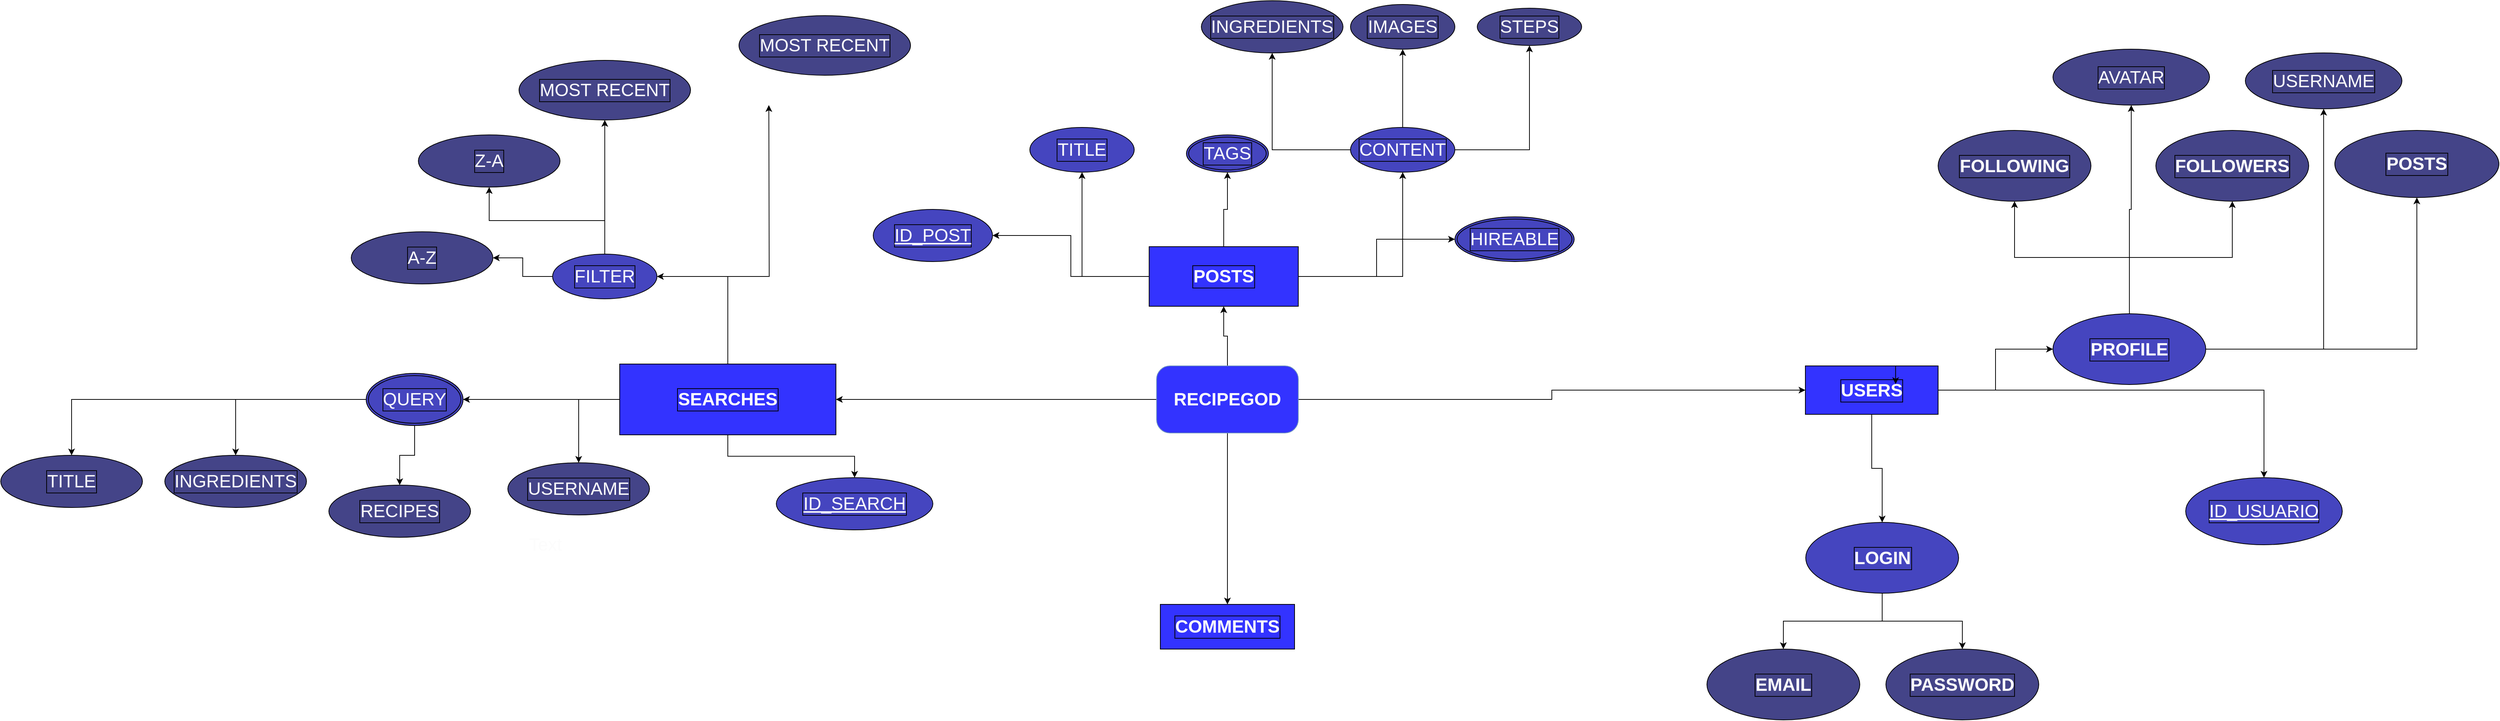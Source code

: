 <mxfile version="18.1.2" type="github">
  <diagram id="pM6Mw5r_kHdCX4o6W51L" name="Page-1">
    <mxGraphModel dx="4462" dy="2648" grid="1" gridSize="10" guides="1" tooltips="1" connect="1" arrows="1" fold="1" page="1" pageScale="1" pageWidth="850" pageHeight="1100" math="0" shadow="0">
      <root>
        <mxCell id="0" />
        <mxCell id="1" parent="0" />
        <mxCell id="16dyO4OcK8zkG5f7qzQN-3" value="" style="edgeStyle=orthogonalEdgeStyle;rounded=0;orthogonalLoop=1;jettySize=auto;html=1;fontSize=17;fontColor=#FCFCFC;" edge="1" parent="1" source="16dyO4OcK8zkG5f7qzQN-1" target="16dyO4OcK8zkG5f7qzQN-23">
          <mxGeometry relative="1" as="geometry">
            <mxPoint x="790" y="175" as="targetPoint" />
          </mxGeometry>
        </mxCell>
        <mxCell id="16dyO4OcK8zkG5f7qzQN-5" value="" style="edgeStyle=orthogonalEdgeStyle;rounded=0;orthogonalLoop=1;jettySize=auto;html=1;fontSize=24;fontColor=#FCFCFC;" edge="1" parent="1" source="16dyO4OcK8zkG5f7qzQN-1" target="16dyO4OcK8zkG5f7qzQN-26">
          <mxGeometry relative="1" as="geometry">
            <mxPoint x="605" y="50" as="targetPoint" />
          </mxGeometry>
        </mxCell>
        <mxCell id="16dyO4OcK8zkG5f7qzQN-9" value="" style="edgeStyle=orthogonalEdgeStyle;rounded=0;orthogonalLoop=1;jettySize=auto;html=1;fontSize=24;fontColor=#FCFCFC;" edge="1" parent="1" source="16dyO4OcK8zkG5f7qzQN-1" target="16dyO4OcK8zkG5f7qzQN-22">
          <mxGeometry relative="1" as="geometry">
            <mxPoint x="430" y="175" as="targetPoint" />
          </mxGeometry>
        </mxCell>
        <mxCell id="16dyO4OcK8zkG5f7qzQN-11" value="" style="edgeStyle=orthogonalEdgeStyle;rounded=0;orthogonalLoop=1;jettySize=auto;html=1;fontSize=24;fontColor=#FCFCFC;" edge="1" parent="1" source="16dyO4OcK8zkG5f7qzQN-1" target="16dyO4OcK8zkG5f7qzQN-24">
          <mxGeometry relative="1" as="geometry">
            <mxPoint x="605" y="300" as="targetPoint" />
          </mxGeometry>
        </mxCell>
        <mxCell id="16dyO4OcK8zkG5f7qzQN-1" value="&lt;b&gt;&lt;font style=&quot;font-size: 24px;&quot;&gt;RECIPEGOD&lt;/font&gt;&lt;/b&gt;" style="rounded=1;whiteSpace=wrap;html=1;arcSize=20;fillColor=#3333FF;strokeColor=#6c8ebf;fontColor=#FCFCFC;" vertex="1" parent="1">
          <mxGeometry x="510" y="130" width="190" height="90" as="geometry" />
        </mxCell>
        <mxCell id="16dyO4OcK8zkG5f7qzQN-21" value="TAGS" style="ellipse;shape=doubleEllipse;margin=3;whiteSpace=wrap;html=1;align=center;shadow=0;labelBorderColor=default;fontSize=24;fontColor=#FCFCFC;fillColor=#4545BF;gradientColor=none;" vertex="1" parent="1">
          <mxGeometry x="550" y="-180" width="110" height="50" as="geometry" />
        </mxCell>
        <mxCell id="16dyO4OcK8zkG5f7qzQN-82" style="edgeStyle=orthogonalEdgeStyle;rounded=0;orthogonalLoop=1;jettySize=auto;html=1;fontSize=24;fontColor=#FCFCFC;" edge="1" parent="1" source="16dyO4OcK8zkG5f7qzQN-22" target="16dyO4OcK8zkG5f7qzQN-81">
          <mxGeometry relative="1" as="geometry" />
        </mxCell>
        <mxCell id="16dyO4OcK8zkG5f7qzQN-83" style="edgeStyle=orthogonalEdgeStyle;rounded=0;orthogonalLoop=1;jettySize=auto;html=1;fontSize=24;fontColor=#FCFCFC;" edge="1" parent="1" source="16dyO4OcK8zkG5f7qzQN-22" target="16dyO4OcK8zkG5f7qzQN-93">
          <mxGeometry relative="1" as="geometry">
            <mxPoint x="-370" y="260" as="targetPoint" />
          </mxGeometry>
        </mxCell>
        <mxCell id="16dyO4OcK8zkG5f7qzQN-88" style="edgeStyle=orthogonalEdgeStyle;rounded=0;orthogonalLoop=1;jettySize=auto;html=1;entryX=1;entryY=0.5;entryDx=0;entryDy=0;fontSize=24;fontColor=#FCFCFC;" edge="1" parent="1" source="16dyO4OcK8zkG5f7qzQN-22" target="16dyO4OcK8zkG5f7qzQN-87">
          <mxGeometry relative="1" as="geometry" />
        </mxCell>
        <mxCell id="16dyO4OcK8zkG5f7qzQN-22" value="&lt;b&gt;SEARCHES&lt;/b&gt;" style="whiteSpace=wrap;html=1;align=center;shadow=0;labelBorderColor=default;fontSize=24;fontColor=#FCFCFC;fillColor=#3333FF;gradientColor=none;" vertex="1" parent="1">
          <mxGeometry x="-210" y="127.5" width="290" height="95" as="geometry" />
        </mxCell>
        <mxCell id="16dyO4OcK8zkG5f7qzQN-58" style="edgeStyle=orthogonalEdgeStyle;rounded=0;orthogonalLoop=1;jettySize=auto;html=1;fontSize=24;fontColor=#FCFCFC;" edge="1" parent="1" source="16dyO4OcK8zkG5f7qzQN-23" target="16dyO4OcK8zkG5f7qzQN-59">
          <mxGeometry relative="1" as="geometry">
            <mxPoint x="1483" y="340" as="targetPoint" />
          </mxGeometry>
        </mxCell>
        <mxCell id="16dyO4OcK8zkG5f7qzQN-68" style="edgeStyle=orthogonalEdgeStyle;rounded=0;orthogonalLoop=1;jettySize=auto;html=1;fontSize=24;fontColor=#FCFCFC;" edge="1" parent="1" source="16dyO4OcK8zkG5f7qzQN-23" target="16dyO4OcK8zkG5f7qzQN-67">
          <mxGeometry relative="1" as="geometry" />
        </mxCell>
        <mxCell id="16dyO4OcK8zkG5f7qzQN-75" style="edgeStyle=orthogonalEdgeStyle;rounded=0;orthogonalLoop=1;jettySize=auto;html=1;fontSize=24;fontColor=#FCFCFC;" edge="1" parent="1" source="16dyO4OcK8zkG5f7qzQN-23" target="16dyO4OcK8zkG5f7qzQN-76">
          <mxGeometry relative="1" as="geometry">
            <mxPoint x="1820" y="310" as="targetPoint" />
          </mxGeometry>
        </mxCell>
        <mxCell id="16dyO4OcK8zkG5f7qzQN-23" value="&lt;b style=&quot;font-size: 12px;&quot;&gt;&lt;font style=&quot;font-size: 24px;&quot;&gt;USERS&lt;/font&gt;&lt;/b&gt;" style="whiteSpace=wrap;html=1;align=center;shadow=0;labelBorderColor=default;fontSize=24;fontColor=#FCFCFC;fillColor=#3333FF;gradientColor=none;" vertex="1" parent="1">
          <mxGeometry x="1380" y="130" width="178" height="65" as="geometry" />
        </mxCell>
        <mxCell id="16dyO4OcK8zkG5f7qzQN-24" value="&lt;b&gt;COMMENTS&lt;/b&gt;" style="whiteSpace=wrap;html=1;align=center;shadow=0;labelBorderColor=default;fontSize=24;fontColor=#FCFCFC;fillColor=#3333FF;gradientColor=none;" vertex="1" parent="1">
          <mxGeometry x="515" y="450" width="180" height="60" as="geometry" />
        </mxCell>
        <mxCell id="16dyO4OcK8zkG5f7qzQN-27" style="edgeStyle=orthogonalEdgeStyle;rounded=0;orthogonalLoop=1;jettySize=auto;html=1;entryX=0.5;entryY=1;entryDx=0;entryDy=0;fontSize=24;fontColor=#FCFCFC;" edge="1" parent="1" source="16dyO4OcK8zkG5f7qzQN-26" target="16dyO4OcK8zkG5f7qzQN-21">
          <mxGeometry relative="1" as="geometry" />
        </mxCell>
        <mxCell id="16dyO4OcK8zkG5f7qzQN-35" style="edgeStyle=orthogonalEdgeStyle;rounded=0;orthogonalLoop=1;jettySize=auto;html=1;fontSize=24;fontColor=#FCFCFC;" edge="1" parent="1" source="16dyO4OcK8zkG5f7qzQN-26" target="16dyO4OcK8zkG5f7qzQN-34">
          <mxGeometry relative="1" as="geometry" />
        </mxCell>
        <mxCell id="16dyO4OcK8zkG5f7qzQN-37" style="edgeStyle=orthogonalEdgeStyle;rounded=0;orthogonalLoop=1;jettySize=auto;html=1;fontSize=24;fontColor=#FCFCFC;" edge="1" parent="1" source="16dyO4OcK8zkG5f7qzQN-26" target="16dyO4OcK8zkG5f7qzQN-36">
          <mxGeometry relative="1" as="geometry" />
        </mxCell>
        <mxCell id="16dyO4OcK8zkG5f7qzQN-43" style="edgeStyle=orthogonalEdgeStyle;rounded=0;orthogonalLoop=1;jettySize=auto;html=1;fontSize=24;fontColor=#FCFCFC;" edge="1" parent="1" source="16dyO4OcK8zkG5f7qzQN-26" target="16dyO4OcK8zkG5f7qzQN-41">
          <mxGeometry relative="1" as="geometry" />
        </mxCell>
        <mxCell id="16dyO4OcK8zkG5f7qzQN-45" style="edgeStyle=orthogonalEdgeStyle;rounded=0;orthogonalLoop=1;jettySize=auto;html=1;fontSize=24;fontColor=#FCFCFC;" edge="1" parent="1" source="16dyO4OcK8zkG5f7qzQN-26" target="16dyO4OcK8zkG5f7qzQN-38">
          <mxGeometry relative="1" as="geometry" />
        </mxCell>
        <mxCell id="16dyO4OcK8zkG5f7qzQN-26" value="&lt;b&gt;POSTS&lt;/b&gt;" style="whiteSpace=wrap;html=1;align=center;shadow=0;labelBorderColor=default;fontSize=24;fontColor=#FCFCFC;fillColor=#3333FF;gradientColor=none;" vertex="1" parent="1">
          <mxGeometry x="500" y="-30" width="200" height="80" as="geometry" />
        </mxCell>
        <mxCell id="16dyO4OcK8zkG5f7qzQN-34" value="TITLE" style="ellipse;whiteSpace=wrap;html=1;align=center;shadow=0;labelBorderColor=default;fontSize=24;fontColor=#FCFCFC;fillColor=#4545BF;gradientColor=none;" vertex="1" parent="1">
          <mxGeometry x="340" y="-190" width="140" height="60" as="geometry" />
        </mxCell>
        <mxCell id="16dyO4OcK8zkG5f7qzQN-46" style="edgeStyle=orthogonalEdgeStyle;rounded=0;orthogonalLoop=1;jettySize=auto;html=1;fontSize=24;fontColor=#FCFCFC;" edge="1" parent="1" source="16dyO4OcK8zkG5f7qzQN-36" target="16dyO4OcK8zkG5f7qzQN-47">
          <mxGeometry relative="1" as="geometry">
            <mxPoint x="840" y="-270.0" as="targetPoint" />
          </mxGeometry>
        </mxCell>
        <mxCell id="16dyO4OcK8zkG5f7qzQN-50" style="edgeStyle=orthogonalEdgeStyle;rounded=0;orthogonalLoop=1;jettySize=auto;html=1;fontSize=24;fontColor=#FCFCFC;" edge="1" parent="1" source="16dyO4OcK8zkG5f7qzQN-36" target="16dyO4OcK8zkG5f7qzQN-49">
          <mxGeometry relative="1" as="geometry" />
        </mxCell>
        <mxCell id="16dyO4OcK8zkG5f7qzQN-51" style="edgeStyle=orthogonalEdgeStyle;rounded=0;orthogonalLoop=1;jettySize=auto;html=1;fontSize=24;fontColor=#FCFCFC;" edge="1" parent="1" source="16dyO4OcK8zkG5f7qzQN-36" target="16dyO4OcK8zkG5f7qzQN-48">
          <mxGeometry relative="1" as="geometry" />
        </mxCell>
        <mxCell id="16dyO4OcK8zkG5f7qzQN-36" value="CONTENT" style="ellipse;whiteSpace=wrap;html=1;align=center;shadow=0;labelBorderColor=default;fontSize=24;fontColor=#FCFCFC;fillColor=#4545BF;gradientColor=none;" vertex="1" parent="1">
          <mxGeometry x="770" y="-190" width="140" height="60" as="geometry" />
        </mxCell>
        <mxCell id="16dyO4OcK8zkG5f7qzQN-38" value="HIREABLE" style="ellipse;shape=doubleEllipse;margin=3;whiteSpace=wrap;html=1;align=center;shadow=0;labelBorderColor=default;fontSize=24;fontColor=#FCFCFC;fillColor=#4545BF;gradientColor=none;" vertex="1" parent="1">
          <mxGeometry x="910" y="-70" width="160" height="60" as="geometry" />
        </mxCell>
        <mxCell id="16dyO4OcK8zkG5f7qzQN-41" value="ID_POST" style="ellipse;whiteSpace=wrap;html=1;align=center;fontStyle=4;shadow=0;labelBorderColor=default;fontSize=24;fontColor=#FCFCFC;fillColor=#4545BF;gradientColor=none;" vertex="1" parent="1">
          <mxGeometry x="130" y="-80" width="160" height="70" as="geometry" />
        </mxCell>
        <mxCell id="16dyO4OcK8zkG5f7qzQN-47" value="IMAGES" style="ellipse;whiteSpace=wrap;html=1;align=center;shadow=0;labelBorderColor=default;fontSize=24;fontColor=#FCFCFC;fillColor=#444488;gradientColor=none;" vertex="1" parent="1">
          <mxGeometry x="770" y="-355" width="140" height="60" as="geometry" />
        </mxCell>
        <mxCell id="16dyO4OcK8zkG5f7qzQN-48" value="STEPS" style="ellipse;whiteSpace=wrap;html=1;align=center;shadow=0;labelBorderColor=default;fontSize=24;fontColor=#FCFCFC;fillColor=#444488;gradientColor=none;" vertex="1" parent="1">
          <mxGeometry x="940" y="-350" width="140" height="50" as="geometry" />
        </mxCell>
        <mxCell id="16dyO4OcK8zkG5f7qzQN-49" value="INGREDIENTS" style="ellipse;whiteSpace=wrap;html=1;align=center;shadow=0;labelBorderColor=default;fontSize=24;fontColor=#FCFCFC;fillColor=#444488;gradientColor=none;" vertex="1" parent="1">
          <mxGeometry x="570" y="-360" width="190" height="70" as="geometry" />
        </mxCell>
        <mxCell id="16dyO4OcK8zkG5f7qzQN-52" value="&lt;b&gt;FOLLOWERS&lt;/b&gt;" style="ellipse;whiteSpace=wrap;html=1;fontSize=24;fillColor=#444488;fontColor=#FCFCFC;shadow=0;labelBorderColor=default;gradientColor=none;" vertex="1" parent="1">
          <mxGeometry x="1850" y="-186" width="205" height="95" as="geometry" />
        </mxCell>
        <mxCell id="16dyO4OcK8zkG5f7qzQN-54" value="&lt;b&gt;FOLLOWING&lt;/b&gt;" style="ellipse;whiteSpace=wrap;html=1;fontSize=24;fillColor=#444488;fontColor=#FCFCFC;shadow=0;labelBorderColor=default;gradientColor=none;" vertex="1" parent="1">
          <mxGeometry x="1558" y="-186" width="205" height="95" as="geometry" />
        </mxCell>
        <mxCell id="16dyO4OcK8zkG5f7qzQN-55" value="&lt;b&gt;POSTS&lt;/b&gt;" style="ellipse;whiteSpace=wrap;html=1;fontSize=24;fillColor=#444488;fontColor=#FCFCFC;shadow=0;labelBorderColor=default;gradientColor=none;" vertex="1" parent="1">
          <mxGeometry x="2090" y="-186" width="220" height="90" as="geometry" />
        </mxCell>
        <mxCell id="16dyO4OcK8zkG5f7qzQN-61" value="" style="edgeStyle=orthogonalEdgeStyle;rounded=0;orthogonalLoop=1;jettySize=auto;html=1;fontSize=24;fontColor=#FCFCFC;" edge="1" parent="1" source="16dyO4OcK8zkG5f7qzQN-59" target="16dyO4OcK8zkG5f7qzQN-60">
          <mxGeometry relative="1" as="geometry" />
        </mxCell>
        <mxCell id="16dyO4OcK8zkG5f7qzQN-62" style="edgeStyle=orthogonalEdgeStyle;rounded=0;orthogonalLoop=1;jettySize=auto;html=1;fontSize=24;fontColor=#FCFCFC;" edge="1" parent="1" source="16dyO4OcK8zkG5f7qzQN-59" target="16dyO4OcK8zkG5f7qzQN-63">
          <mxGeometry relative="1" as="geometry">
            <mxPoint x="1578" y="510" as="targetPoint" />
          </mxGeometry>
        </mxCell>
        <mxCell id="16dyO4OcK8zkG5f7qzQN-59" value="&lt;b&gt;LOGIN&lt;/b&gt;" style="ellipse;whiteSpace=wrap;html=1;fontSize=24;fillColor=#4545BF;fontColor=#FCFCFC;shadow=0;labelBorderColor=default;gradientColor=none;" vertex="1" parent="1">
          <mxGeometry x="1380.5" y="340" width="205" height="95" as="geometry" />
        </mxCell>
        <mxCell id="16dyO4OcK8zkG5f7qzQN-60" value="&lt;b&gt;EMAIL&lt;/b&gt;" style="ellipse;whiteSpace=wrap;html=1;fontSize=24;fillColor=#444488;fontColor=#FCFCFC;shadow=0;labelBorderColor=default;gradientColor=none;" vertex="1" parent="1">
          <mxGeometry x="1248" y="510" width="205" height="95" as="geometry" />
        </mxCell>
        <mxCell id="16dyO4OcK8zkG5f7qzQN-63" value="&lt;b&gt;PASSWORD&lt;/b&gt;" style="ellipse;whiteSpace=wrap;html=1;fontSize=24;fillColor=#444488;fontColor=#FCFCFC;shadow=0;labelBorderColor=default;gradientColor=none;" vertex="1" parent="1">
          <mxGeometry x="1488" y="510" width="205" height="95" as="geometry" />
        </mxCell>
        <mxCell id="16dyO4OcK8zkG5f7qzQN-70" style="edgeStyle=orthogonalEdgeStyle;rounded=0;orthogonalLoop=1;jettySize=auto;html=1;entryX=0.5;entryY=1;entryDx=0;entryDy=0;fontSize=24;fontColor=#FCFCFC;" edge="1" parent="1" source="16dyO4OcK8zkG5f7qzQN-67" target="16dyO4OcK8zkG5f7qzQN-52">
          <mxGeometry relative="1" as="geometry" />
        </mxCell>
        <mxCell id="16dyO4OcK8zkG5f7qzQN-72" style="edgeStyle=orthogonalEdgeStyle;rounded=0;orthogonalLoop=1;jettySize=auto;html=1;fontSize=24;fontColor=#FCFCFC;" edge="1" parent="1" source="16dyO4OcK8zkG5f7qzQN-67" target="16dyO4OcK8zkG5f7qzQN-54">
          <mxGeometry relative="1" as="geometry" />
        </mxCell>
        <mxCell id="16dyO4OcK8zkG5f7qzQN-74" style="edgeStyle=orthogonalEdgeStyle;rounded=0;orthogonalLoop=1;jettySize=auto;html=1;entryX=0.5;entryY=1;entryDx=0;entryDy=0;fontSize=24;fontColor=#FCFCFC;" edge="1" parent="1" source="16dyO4OcK8zkG5f7qzQN-67" target="16dyO4OcK8zkG5f7qzQN-55">
          <mxGeometry relative="1" as="geometry" />
        </mxCell>
        <mxCell id="16dyO4OcK8zkG5f7qzQN-78" style="edgeStyle=orthogonalEdgeStyle;rounded=0;orthogonalLoop=1;jettySize=auto;html=1;fontSize=24;fontColor=#FCFCFC;" edge="1" parent="1" source="16dyO4OcK8zkG5f7qzQN-67" target="16dyO4OcK8zkG5f7qzQN-79">
          <mxGeometry relative="1" as="geometry">
            <mxPoint x="1410" y="-110" as="targetPoint" />
          </mxGeometry>
        </mxCell>
        <mxCell id="16dyO4OcK8zkG5f7qzQN-102" style="edgeStyle=orthogonalEdgeStyle;rounded=0;orthogonalLoop=1;jettySize=auto;html=1;fontSize=24;fontColor=#FCFCFC;" edge="1" parent="1" source="16dyO4OcK8zkG5f7qzQN-67" target="16dyO4OcK8zkG5f7qzQN-101">
          <mxGeometry relative="1" as="geometry" />
        </mxCell>
        <mxCell id="16dyO4OcK8zkG5f7qzQN-67" value="&lt;b&gt;PROFILE&lt;/b&gt;" style="ellipse;whiteSpace=wrap;html=1;fontSize=24;fillColor=#4545BF;fontColor=#FCFCFC;shadow=0;labelBorderColor=default;gradientColor=none;" vertex="1" parent="1">
          <mxGeometry x="1712" y="60" width="205" height="95" as="geometry" />
        </mxCell>
        <mxCell id="16dyO4OcK8zkG5f7qzQN-76" value="ID_USUARIO" style="ellipse;whiteSpace=wrap;html=1;align=center;fontStyle=4;shadow=0;labelBorderColor=default;fontSize=24;fontColor=#FCFCFC;fillColor=#4545BF;gradientColor=none;" vertex="1" parent="1">
          <mxGeometry x="1890" y="280" width="210" height="90" as="geometry" />
        </mxCell>
        <mxCell id="16dyO4OcK8zkG5f7qzQN-79" value="AVATAR" style="ellipse;whiteSpace=wrap;html=1;align=center;shadow=0;labelBorderColor=default;fontSize=24;fontColor=#FCFCFC;fillColor=#444488;gradientColor=none;" vertex="1" parent="1">
          <mxGeometry x="1712" y="-295" width="210" height="75" as="geometry" />
        </mxCell>
        <mxCell id="16dyO4OcK8zkG5f7qzQN-80" style="edgeStyle=orthogonalEdgeStyle;rounded=0;orthogonalLoop=1;jettySize=auto;html=1;exitX=0.75;exitY=0;exitDx=0;exitDy=0;entryX=0.68;entryY=0.375;entryDx=0;entryDy=0;entryPerimeter=0;fontSize=24;fontColor=#FCFCFC;" edge="1" parent="1" source="16dyO4OcK8zkG5f7qzQN-23" target="16dyO4OcK8zkG5f7qzQN-23">
          <mxGeometry relative="1" as="geometry" />
        </mxCell>
        <mxCell id="16dyO4OcK8zkG5f7qzQN-81" value="ID_SEARCH" style="ellipse;whiteSpace=wrap;html=1;align=center;fontStyle=4;shadow=0;labelBorderColor=default;fontSize=24;fontColor=#FCFCFC;fillColor=#4545BF;gradientColor=none;" vertex="1" parent="1">
          <mxGeometry y="280" width="210" height="70" as="geometry" />
        </mxCell>
        <mxCell id="16dyO4OcK8zkG5f7qzQN-108" style="edgeStyle=orthogonalEdgeStyle;rounded=0;orthogonalLoop=1;jettySize=auto;html=1;fontSize=24;fontColor=#FCFCFC;" edge="1" parent="1" source="16dyO4OcK8zkG5f7qzQN-87" target="16dyO4OcK8zkG5f7qzQN-96">
          <mxGeometry relative="1" as="geometry" />
        </mxCell>
        <mxCell id="16dyO4OcK8zkG5f7qzQN-109" style="edgeStyle=orthogonalEdgeStyle;rounded=0;orthogonalLoop=1;jettySize=auto;html=1;entryX=0.5;entryY=1;entryDx=0;entryDy=0;fontSize=24;fontColor=#FCFCFC;" edge="1" parent="1" source="16dyO4OcK8zkG5f7qzQN-87" target="16dyO4OcK8zkG5f7qzQN-95">
          <mxGeometry relative="1" as="geometry" />
        </mxCell>
        <mxCell id="16dyO4OcK8zkG5f7qzQN-110" style="edgeStyle=orthogonalEdgeStyle;rounded=0;orthogonalLoop=1;jettySize=auto;html=1;fontSize=24;fontColor=#FCFCFC;" edge="1" parent="1" source="16dyO4OcK8zkG5f7qzQN-87" target="16dyO4OcK8zkG5f7qzQN-111">
          <mxGeometry relative="1" as="geometry">
            <mxPoint x="-180" y="-200" as="targetPoint" />
          </mxGeometry>
        </mxCell>
        <mxCell id="16dyO4OcK8zkG5f7qzQN-112" style="edgeStyle=orthogonalEdgeStyle;rounded=0;orthogonalLoop=1;jettySize=auto;html=1;fontSize=24;fontColor=#FCFCFC;" edge="1" parent="1" source="16dyO4OcK8zkG5f7qzQN-87">
          <mxGeometry relative="1" as="geometry">
            <mxPoint x="-10" y="-220" as="targetPoint" />
          </mxGeometry>
        </mxCell>
        <mxCell id="16dyO4OcK8zkG5f7qzQN-87" value="FILTER" style="ellipse;whiteSpace=wrap;html=1;align=center;shadow=0;labelBorderColor=default;fontSize=24;fontColor=#FCFCFC;fillColor=#4545BF;gradientColor=none;" vertex="1" parent="1">
          <mxGeometry x="-300" y="-20" width="140" height="60" as="geometry" />
        </mxCell>
        <mxCell id="16dyO4OcK8zkG5f7qzQN-92" value="Text" style="text;html=1;align=center;verticalAlign=middle;resizable=0;points=[];autosize=1;strokeColor=none;fillColor=none;fontSize=24;fontColor=#FCFCFC;" vertex="1" parent="1">
          <mxGeometry x="-330" y="360" width="40" height="20" as="geometry" />
        </mxCell>
        <mxCell id="16dyO4OcK8zkG5f7qzQN-99" style="edgeStyle=orthogonalEdgeStyle;rounded=0;orthogonalLoop=1;jettySize=auto;html=1;fontSize=24;fontColor=#FCFCFC;entryX=0.5;entryY=0;entryDx=0;entryDy=0;" edge="1" parent="1" source="16dyO4OcK8zkG5f7qzQN-93" target="16dyO4OcK8zkG5f7qzQN-100">
          <mxGeometry relative="1" as="geometry">
            <mxPoint x="-290" y="330" as="targetPoint" />
          </mxGeometry>
        </mxCell>
        <mxCell id="16dyO4OcK8zkG5f7qzQN-104" style="edgeStyle=orthogonalEdgeStyle;rounded=0;orthogonalLoop=1;jettySize=auto;html=1;entryX=0.5;entryY=0;entryDx=0;entryDy=0;fontSize=24;fontColor=#FCFCFC;" edge="1" parent="1" source="16dyO4OcK8zkG5f7qzQN-93" target="16dyO4OcK8zkG5f7qzQN-97">
          <mxGeometry relative="1" as="geometry" />
        </mxCell>
        <mxCell id="16dyO4OcK8zkG5f7qzQN-105" style="edgeStyle=orthogonalEdgeStyle;rounded=0;orthogonalLoop=1;jettySize=auto;html=1;fontSize=24;fontColor=#FCFCFC;" edge="1" parent="1" source="16dyO4OcK8zkG5f7qzQN-93" target="16dyO4OcK8zkG5f7qzQN-98">
          <mxGeometry relative="1" as="geometry" />
        </mxCell>
        <mxCell id="16dyO4OcK8zkG5f7qzQN-106" style="edgeStyle=orthogonalEdgeStyle;rounded=0;orthogonalLoop=1;jettySize=auto;html=1;fontSize=24;fontColor=#FCFCFC;" edge="1" parent="1" source="16dyO4OcK8zkG5f7qzQN-93" target="16dyO4OcK8zkG5f7qzQN-107">
          <mxGeometry relative="1" as="geometry">
            <mxPoint x="-1030" y="250" as="targetPoint" />
          </mxGeometry>
        </mxCell>
        <mxCell id="16dyO4OcK8zkG5f7qzQN-93" value="QUERY" style="ellipse;shape=doubleEllipse;margin=3;whiteSpace=wrap;html=1;align=center;shadow=0;labelBorderColor=default;fontSize=24;fontColor=#FCFCFC;fillColor=#4545BF;gradientColor=none;" vertex="1" parent="1">
          <mxGeometry x="-550" y="140" width="130" height="70" as="geometry" />
        </mxCell>
        <mxCell id="16dyO4OcK8zkG5f7qzQN-95" value="Z-A" style="ellipse;whiteSpace=wrap;html=1;align=center;shadow=0;labelBorderColor=default;fontSize=24;fontColor=#FCFCFC;fillColor=#444488;gradientColor=none;" vertex="1" parent="1">
          <mxGeometry x="-480" y="-180" width="190" height="70" as="geometry" />
        </mxCell>
        <mxCell id="16dyO4OcK8zkG5f7qzQN-96" value="A-Z" style="ellipse;whiteSpace=wrap;html=1;align=center;shadow=0;labelBorderColor=default;fontSize=24;fontColor=#FCFCFC;fillColor=#444488;gradientColor=none;" vertex="1" parent="1">
          <mxGeometry x="-570" y="-50" width="190" height="70" as="geometry" />
        </mxCell>
        <mxCell id="16dyO4OcK8zkG5f7qzQN-97" value="RECIPES" style="ellipse;whiteSpace=wrap;html=1;align=center;shadow=0;labelBorderColor=default;fontSize=24;fontColor=#FCFCFC;fillColor=#444488;gradientColor=none;" vertex="1" parent="1">
          <mxGeometry x="-600" y="290" width="190" height="70" as="geometry" />
        </mxCell>
        <mxCell id="16dyO4OcK8zkG5f7qzQN-98" value="INGREDIENTS" style="ellipse;whiteSpace=wrap;html=1;align=center;shadow=0;labelBorderColor=default;fontSize=24;fontColor=#FCFCFC;fillColor=#444488;gradientColor=none;" vertex="1" parent="1">
          <mxGeometry x="-820" y="250" width="190" height="70" as="geometry" />
        </mxCell>
        <mxCell id="16dyO4OcK8zkG5f7qzQN-100" value="USERNAME" style="ellipse;whiteSpace=wrap;html=1;align=center;shadow=0;labelBorderColor=default;fontSize=24;fontColor=#FCFCFC;fillColor=#444488;gradientColor=none;" vertex="1" parent="1">
          <mxGeometry x="-360" y="260" width="190" height="70" as="geometry" />
        </mxCell>
        <mxCell id="16dyO4OcK8zkG5f7qzQN-101" value="USERNAME" style="ellipse;whiteSpace=wrap;html=1;align=center;shadow=0;labelBorderColor=default;fontSize=24;fontColor=#FCFCFC;fillColor=#444488;gradientColor=none;" vertex="1" parent="1">
          <mxGeometry x="1970" y="-290" width="210" height="75" as="geometry" />
        </mxCell>
        <mxCell id="16dyO4OcK8zkG5f7qzQN-103" style="edgeStyle=orthogonalEdgeStyle;rounded=0;orthogonalLoop=1;jettySize=auto;html=1;exitX=0.5;exitY=1;exitDx=0;exitDy=0;fontSize=24;fontColor=#FCFCFC;" edge="1" parent="1" source="16dyO4OcK8zkG5f7qzQN-100" target="16dyO4OcK8zkG5f7qzQN-100">
          <mxGeometry relative="1" as="geometry" />
        </mxCell>
        <mxCell id="16dyO4OcK8zkG5f7qzQN-107" value="TITLE" style="ellipse;whiteSpace=wrap;html=1;align=center;shadow=0;labelBorderColor=default;fontSize=24;fontColor=#FCFCFC;fillColor=#444488;gradientColor=none;" vertex="1" parent="1">
          <mxGeometry x="-1040" y="250" width="190" height="70" as="geometry" />
        </mxCell>
        <mxCell id="16dyO4OcK8zkG5f7qzQN-111" value="MOST RECENT" style="ellipse;whiteSpace=wrap;html=1;align=center;shadow=0;labelBorderColor=default;fontSize=24;fontColor=#FCFCFC;fillColor=#444488;gradientColor=none;" vertex="1" parent="1">
          <mxGeometry x="-345" y="-280" width="230" height="80" as="geometry" />
        </mxCell>
        <mxCell id="16dyO4OcK8zkG5f7qzQN-113" value="MOST RECENT" style="ellipse;whiteSpace=wrap;html=1;align=center;shadow=0;labelBorderColor=default;fontSize=24;fontColor=#FCFCFC;fillColor=#444488;gradientColor=none;" vertex="1" parent="1">
          <mxGeometry x="-50" y="-340" width="230" height="80" as="geometry" />
        </mxCell>
      </root>
    </mxGraphModel>
  </diagram>
</mxfile>
